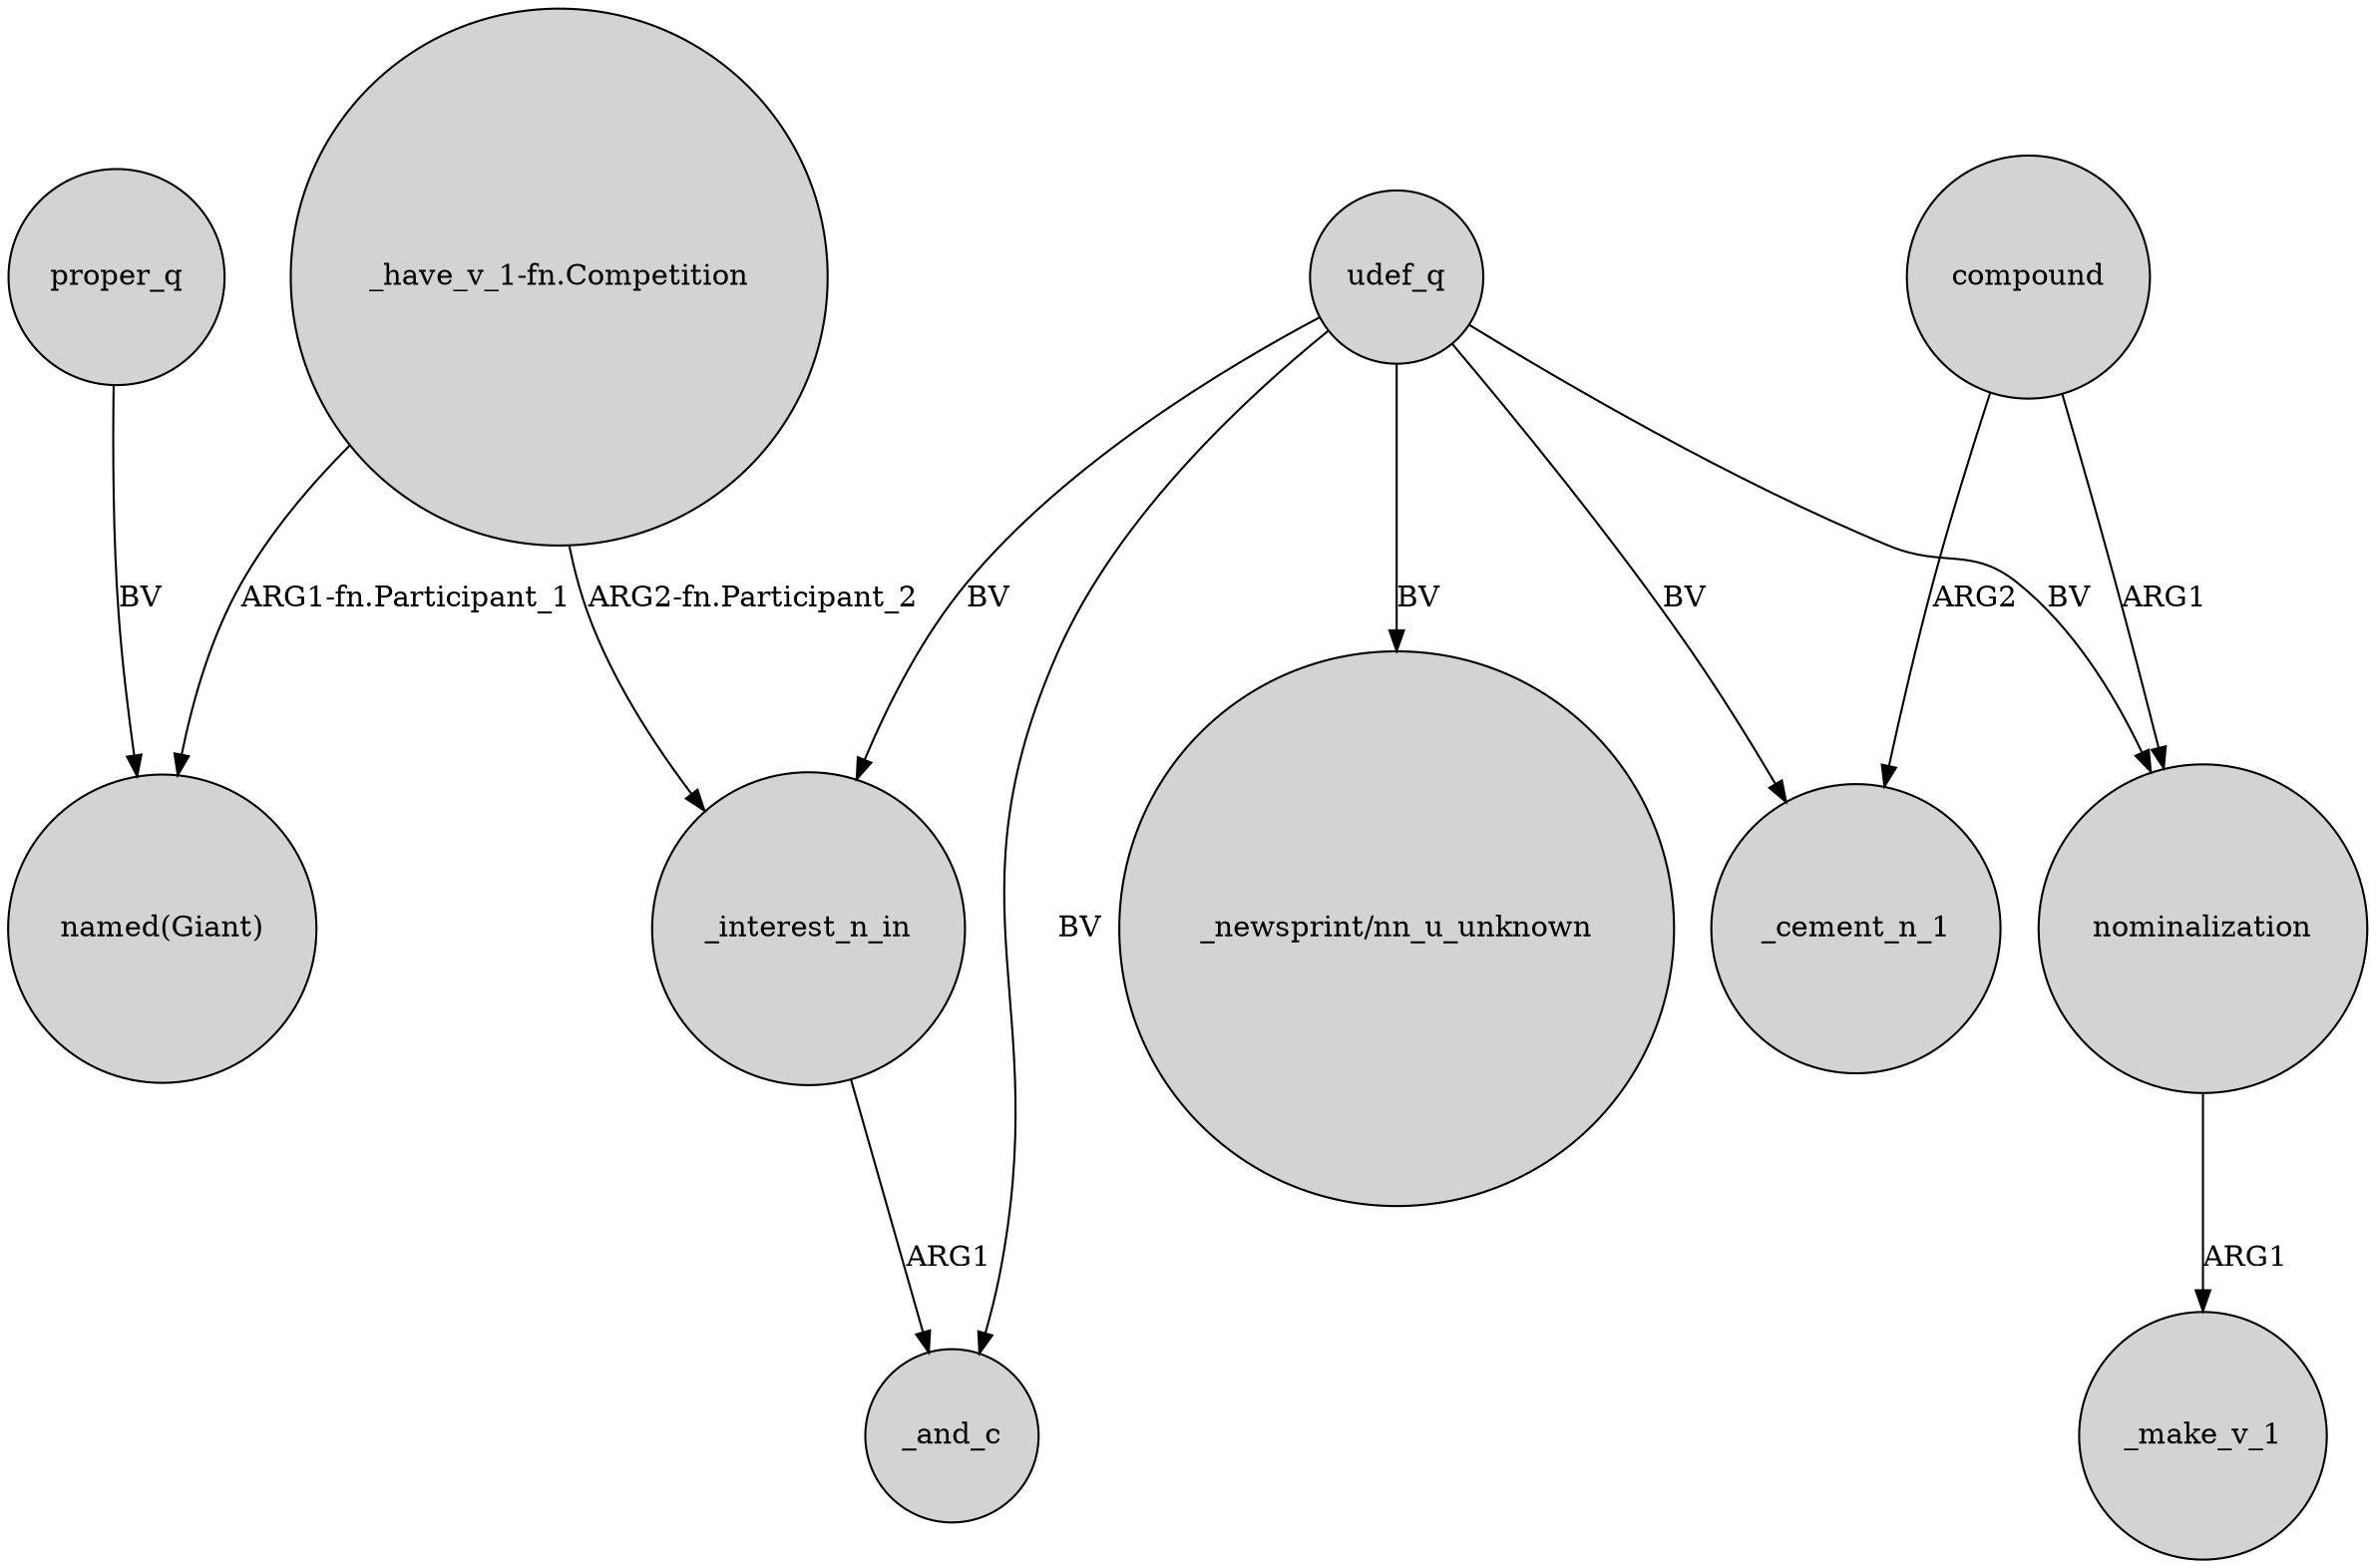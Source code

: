 digraph {
	node [shape=circle style=filled]
	udef_q -> _interest_n_in [label=BV]
	udef_q -> "_newsprint/nn_u_unknown" [label=BV]
	proper_q -> "named(Giant)" [label=BV]
	udef_q -> _and_c [label=BV]
	"_have_v_1-fn.Competition" -> "named(Giant)" [label="ARG1-fn.Participant_1"]
	nominalization -> _make_v_1 [label=ARG1]
	"_have_v_1-fn.Competition" -> _interest_n_in [label="ARG2-fn.Participant_2"]
	udef_q -> _cement_n_1 [label=BV]
	compound -> nominalization [label=ARG1]
	_interest_n_in -> _and_c [label=ARG1]
	udef_q -> nominalization [label=BV]
	compound -> _cement_n_1 [label=ARG2]
}
